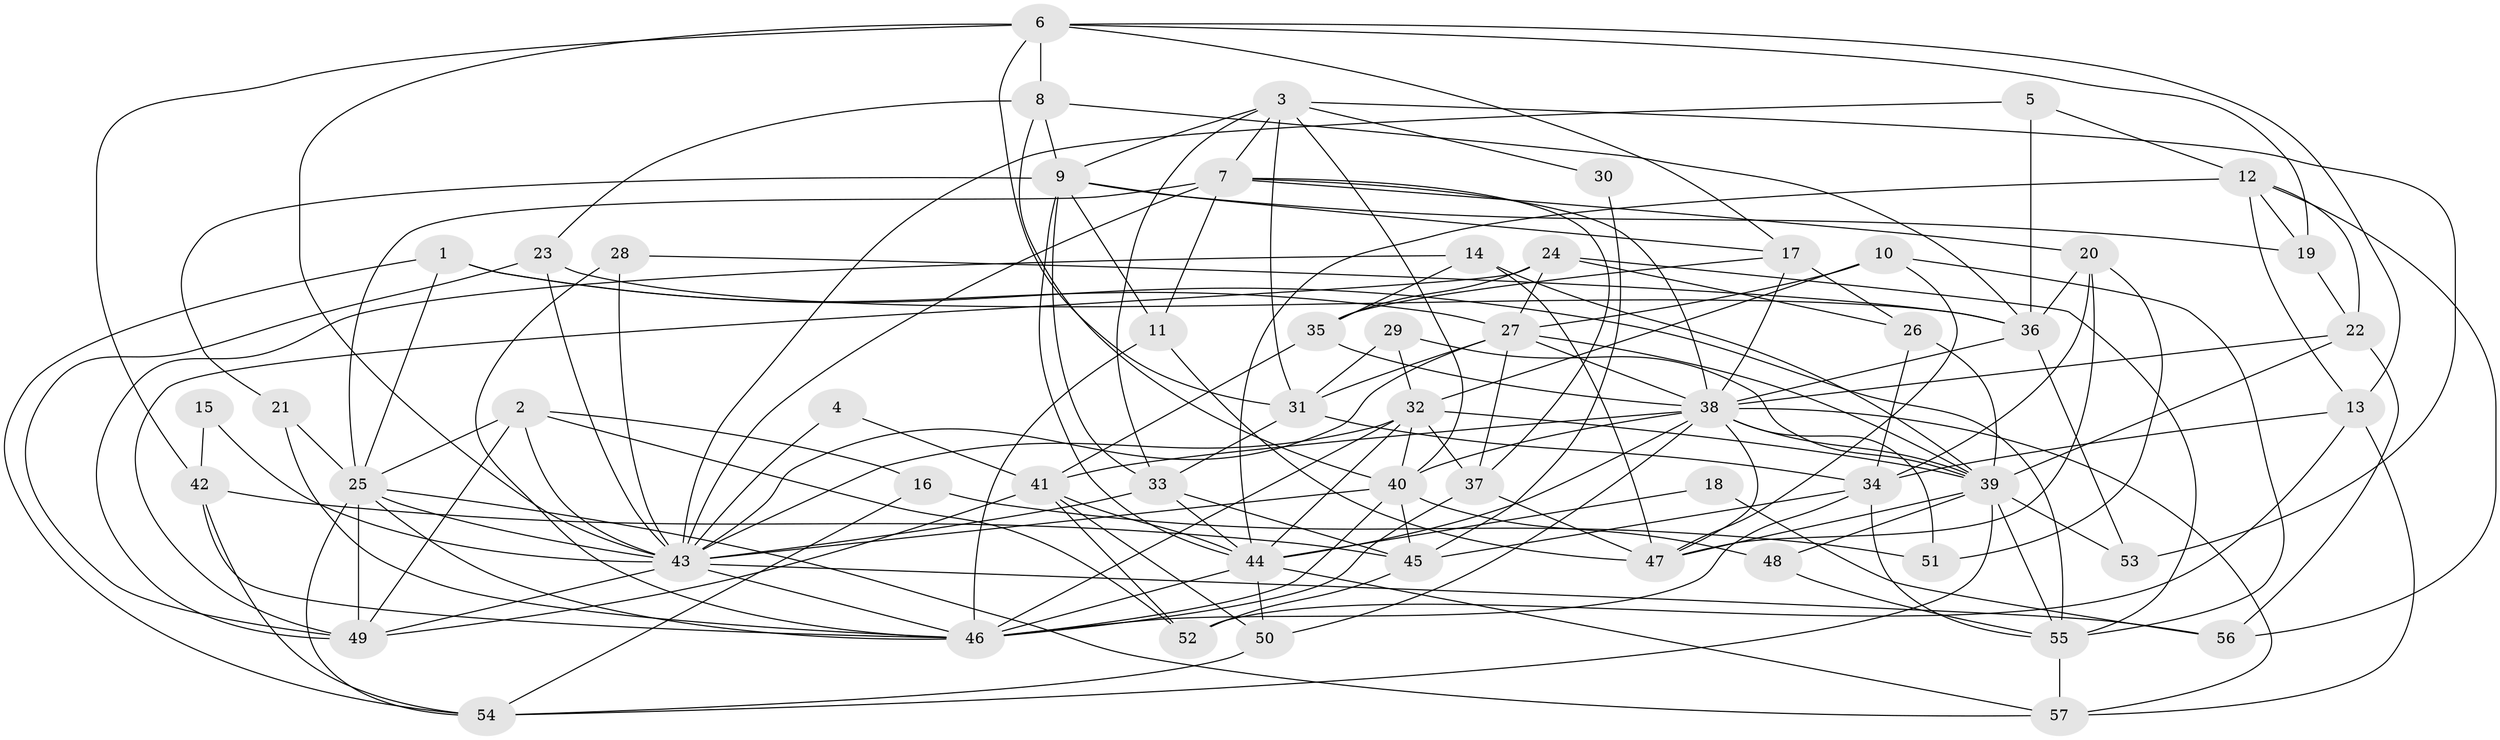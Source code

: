 // original degree distribution, {3: 0.2631578947368421, 7: 0.02631578947368421, 6: 0.043859649122807015, 5: 0.2543859649122807, 4: 0.21929824561403508, 2: 0.15789473684210525, 8: 0.017543859649122806, 9: 0.017543859649122806}
// Generated by graph-tools (version 1.1) at 2025/26/03/09/25 03:26:21]
// undirected, 57 vertices, 162 edges
graph export_dot {
graph [start="1"]
  node [color=gray90,style=filled];
  1;
  2;
  3;
  4;
  5;
  6;
  7;
  8;
  9;
  10;
  11;
  12;
  13;
  14;
  15;
  16;
  17;
  18;
  19;
  20;
  21;
  22;
  23;
  24;
  25;
  26;
  27;
  28;
  29;
  30;
  31;
  32;
  33;
  34;
  35;
  36;
  37;
  38;
  39;
  40;
  41;
  42;
  43;
  44;
  45;
  46;
  47;
  48;
  49;
  50;
  51;
  52;
  53;
  54;
  55;
  56;
  57;
  1 -- 25 [weight=1.0];
  1 -- 27 [weight=1.0];
  1 -- 54 [weight=1.0];
  1 -- 55 [weight=1.0];
  2 -- 16 [weight=1.0];
  2 -- 25 [weight=1.0];
  2 -- 43 [weight=1.0];
  2 -- 49 [weight=1.0];
  2 -- 52 [weight=1.0];
  3 -- 7 [weight=1.0];
  3 -- 9 [weight=1.0];
  3 -- 30 [weight=1.0];
  3 -- 31 [weight=1.0];
  3 -- 33 [weight=1.0];
  3 -- 40 [weight=1.0];
  3 -- 53 [weight=1.0];
  4 -- 41 [weight=1.0];
  4 -- 43 [weight=1.0];
  5 -- 12 [weight=1.0];
  5 -- 36 [weight=1.0];
  5 -- 43 [weight=1.0];
  6 -- 8 [weight=1.0];
  6 -- 13 [weight=1.0];
  6 -- 17 [weight=1.0];
  6 -- 19 [weight=1.0];
  6 -- 31 [weight=1.0];
  6 -- 42 [weight=1.0];
  6 -- 43 [weight=1.0];
  7 -- 11 [weight=1.0];
  7 -- 20 [weight=1.0];
  7 -- 25 [weight=1.0];
  7 -- 37 [weight=1.0];
  7 -- 38 [weight=1.0];
  7 -- 43 [weight=1.0];
  8 -- 9 [weight=1.0];
  8 -- 23 [weight=1.0];
  8 -- 36 [weight=1.0];
  8 -- 40 [weight=1.0];
  9 -- 11 [weight=1.0];
  9 -- 17 [weight=1.0];
  9 -- 19 [weight=1.0];
  9 -- 21 [weight=1.0];
  9 -- 33 [weight=1.0];
  9 -- 44 [weight=1.0];
  10 -- 27 [weight=1.0];
  10 -- 32 [weight=1.0];
  10 -- 47 [weight=1.0];
  10 -- 55 [weight=1.0];
  11 -- 46 [weight=1.0];
  11 -- 47 [weight=1.0];
  12 -- 13 [weight=1.0];
  12 -- 19 [weight=1.0];
  12 -- 22 [weight=2.0];
  12 -- 44 [weight=1.0];
  12 -- 56 [weight=1.0];
  13 -- 34 [weight=1.0];
  13 -- 52 [weight=1.0];
  13 -- 57 [weight=1.0];
  14 -- 35 [weight=1.0];
  14 -- 39 [weight=1.0];
  14 -- 47 [weight=1.0];
  14 -- 49 [weight=1.0];
  15 -- 42 [weight=1.0];
  15 -- 43 [weight=1.0];
  16 -- 51 [weight=1.0];
  16 -- 54 [weight=1.0];
  17 -- 26 [weight=1.0];
  17 -- 35 [weight=1.0];
  17 -- 38 [weight=1.0];
  18 -- 44 [weight=1.0];
  18 -- 56 [weight=1.0];
  19 -- 22 [weight=1.0];
  20 -- 34 [weight=1.0];
  20 -- 36 [weight=1.0];
  20 -- 47 [weight=1.0];
  20 -- 51 [weight=1.0];
  21 -- 25 [weight=1.0];
  21 -- 46 [weight=1.0];
  22 -- 38 [weight=2.0];
  22 -- 39 [weight=1.0];
  22 -- 56 [weight=1.0];
  23 -- 36 [weight=1.0];
  23 -- 43 [weight=2.0];
  23 -- 49 [weight=1.0];
  24 -- 26 [weight=1.0];
  24 -- 27 [weight=1.0];
  24 -- 35 [weight=1.0];
  24 -- 49 [weight=1.0];
  24 -- 55 [weight=1.0];
  25 -- 43 [weight=1.0];
  25 -- 46 [weight=1.0];
  25 -- 49 [weight=1.0];
  25 -- 54 [weight=1.0];
  25 -- 57 [weight=1.0];
  26 -- 34 [weight=1.0];
  26 -- 39 [weight=1.0];
  27 -- 31 [weight=1.0];
  27 -- 37 [weight=1.0];
  27 -- 38 [weight=2.0];
  27 -- 39 [weight=1.0];
  27 -- 43 [weight=1.0];
  28 -- 36 [weight=1.0];
  28 -- 43 [weight=1.0];
  28 -- 46 [weight=1.0];
  29 -- 31 [weight=1.0];
  29 -- 32 [weight=1.0];
  29 -- 39 [weight=1.0];
  30 -- 45 [weight=1.0];
  31 -- 33 [weight=1.0];
  31 -- 34 [weight=1.0];
  32 -- 37 [weight=1.0];
  32 -- 39 [weight=1.0];
  32 -- 40 [weight=1.0];
  32 -- 43 [weight=1.0];
  32 -- 44 [weight=1.0];
  32 -- 46 [weight=1.0];
  33 -- 43 [weight=1.0];
  33 -- 44 [weight=1.0];
  33 -- 45 [weight=1.0];
  34 -- 45 [weight=1.0];
  34 -- 46 [weight=3.0];
  34 -- 55 [weight=1.0];
  35 -- 38 [weight=1.0];
  35 -- 41 [weight=1.0];
  36 -- 38 [weight=1.0];
  36 -- 53 [weight=1.0];
  37 -- 46 [weight=1.0];
  37 -- 47 [weight=1.0];
  38 -- 39 [weight=1.0];
  38 -- 40 [weight=1.0];
  38 -- 41 [weight=1.0];
  38 -- 44 [weight=1.0];
  38 -- 47 [weight=1.0];
  38 -- 50 [weight=1.0];
  38 -- 51 [weight=1.0];
  38 -- 57 [weight=1.0];
  39 -- 47 [weight=1.0];
  39 -- 48 [weight=1.0];
  39 -- 53 [weight=1.0];
  39 -- 54 [weight=1.0];
  39 -- 55 [weight=1.0];
  40 -- 43 [weight=2.0];
  40 -- 45 [weight=1.0];
  40 -- 46 [weight=1.0];
  40 -- 48 [weight=1.0];
  41 -- 44 [weight=2.0];
  41 -- 49 [weight=1.0];
  41 -- 50 [weight=1.0];
  41 -- 52 [weight=1.0];
  42 -- 45 [weight=1.0];
  42 -- 46 [weight=1.0];
  42 -- 54 [weight=1.0];
  43 -- 46 [weight=1.0];
  43 -- 49 [weight=1.0];
  43 -- 56 [weight=1.0];
  44 -- 46 [weight=1.0];
  44 -- 50 [weight=1.0];
  44 -- 57 [weight=1.0];
  45 -- 52 [weight=1.0];
  48 -- 55 [weight=1.0];
  50 -- 54 [weight=1.0];
  55 -- 57 [weight=1.0];
}
